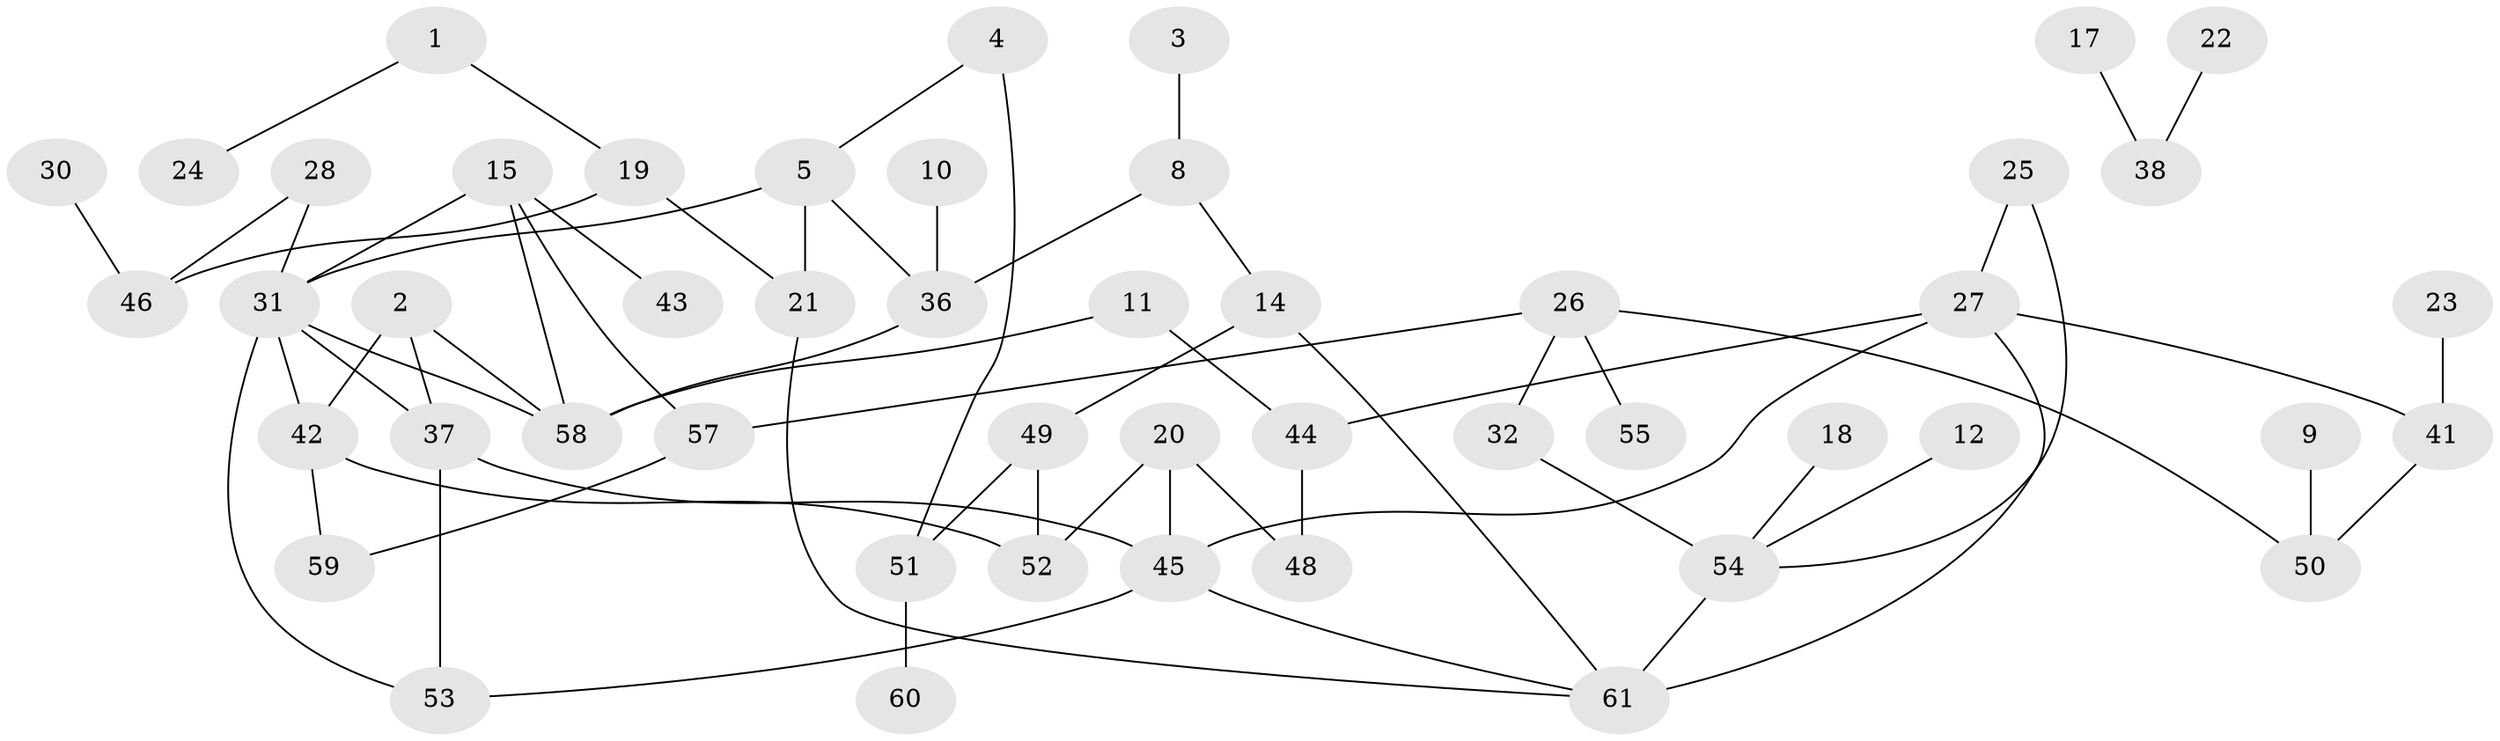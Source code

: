 // original degree distribution, {1: 0.2809917355371901, 2: 0.24793388429752067, 4: 0.1322314049586777, 3: 0.2066115702479339, 5: 0.03305785123966942, 0: 0.09090909090909091, 7: 0.008264462809917356}
// Generated by graph-tools (version 1.1) at 2025/00/03/09/25 03:00:44]
// undirected, 49 vertices, 66 edges
graph export_dot {
graph [start="1"]
  node [color=gray90,style=filled];
  1;
  2;
  3;
  4;
  5;
  8;
  9;
  10;
  11;
  12;
  14;
  15;
  17;
  18;
  19;
  20;
  21;
  22;
  23;
  24;
  25;
  26;
  27;
  28;
  30;
  31;
  32;
  36;
  37;
  38;
  41;
  42;
  43;
  44;
  45;
  46;
  48;
  49;
  50;
  51;
  52;
  53;
  54;
  55;
  57;
  58;
  59;
  60;
  61;
  1 -- 19 [weight=1.0];
  1 -- 24 [weight=1.0];
  2 -- 37 [weight=1.0];
  2 -- 42 [weight=1.0];
  2 -- 58 [weight=1.0];
  3 -- 8 [weight=1.0];
  4 -- 5 [weight=1.0];
  4 -- 51 [weight=1.0];
  5 -- 21 [weight=1.0];
  5 -- 31 [weight=2.0];
  5 -- 36 [weight=1.0];
  8 -- 14 [weight=1.0];
  8 -- 36 [weight=1.0];
  9 -- 50 [weight=1.0];
  10 -- 36 [weight=1.0];
  11 -- 44 [weight=1.0];
  11 -- 58 [weight=1.0];
  12 -- 54 [weight=1.0];
  14 -- 49 [weight=1.0];
  14 -- 61 [weight=1.0];
  15 -- 31 [weight=1.0];
  15 -- 43 [weight=1.0];
  15 -- 57 [weight=1.0];
  15 -- 58 [weight=1.0];
  17 -- 38 [weight=1.0];
  18 -- 54 [weight=1.0];
  19 -- 21 [weight=1.0];
  19 -- 46 [weight=1.0];
  20 -- 45 [weight=2.0];
  20 -- 48 [weight=1.0];
  20 -- 52 [weight=1.0];
  21 -- 61 [weight=1.0];
  22 -- 38 [weight=1.0];
  23 -- 41 [weight=1.0];
  25 -- 27 [weight=1.0];
  25 -- 54 [weight=1.0];
  26 -- 32 [weight=1.0];
  26 -- 50 [weight=1.0];
  26 -- 55 [weight=1.0];
  26 -- 57 [weight=1.0];
  27 -- 41 [weight=2.0];
  27 -- 44 [weight=1.0];
  27 -- 45 [weight=1.0];
  27 -- 61 [weight=1.0];
  28 -- 31 [weight=1.0];
  28 -- 46 [weight=1.0];
  30 -- 46 [weight=1.0];
  31 -- 37 [weight=1.0];
  31 -- 42 [weight=1.0];
  31 -- 53 [weight=1.0];
  31 -- 58 [weight=1.0];
  32 -- 54 [weight=1.0];
  36 -- 58 [weight=1.0];
  37 -- 45 [weight=1.0];
  37 -- 53 [weight=1.0];
  41 -- 50 [weight=1.0];
  42 -- 52 [weight=1.0];
  42 -- 59 [weight=1.0];
  44 -- 48 [weight=1.0];
  45 -- 53 [weight=1.0];
  45 -- 61 [weight=1.0];
  49 -- 51 [weight=1.0];
  49 -- 52 [weight=1.0];
  51 -- 60 [weight=1.0];
  54 -- 61 [weight=2.0];
  57 -- 59 [weight=1.0];
}
